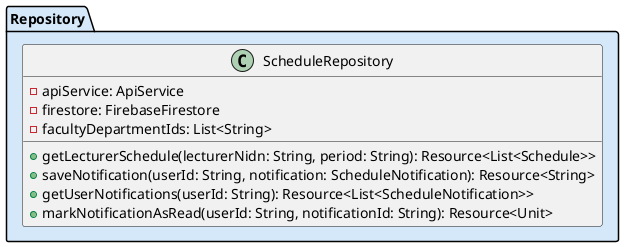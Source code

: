 @startuml
package "Repository" #D5E8F9 {
  class ScheduleRepository {
    - apiService: ApiService
    - firestore: FirebaseFirestore
    - facultyDepartmentIds: List<String>
    + getLecturerSchedule(lecturerNidn: String, period: String): Resource<List<Schedule>>
    + saveNotification(userId: String, notification: ScheduleNotification): Resource<String>
    + getUserNotifications(userId: String): Resource<List<ScheduleNotification>>
    + markNotificationAsRead(userId: String, notificationId: String): Resource<Unit>
  }
}
@enduml
